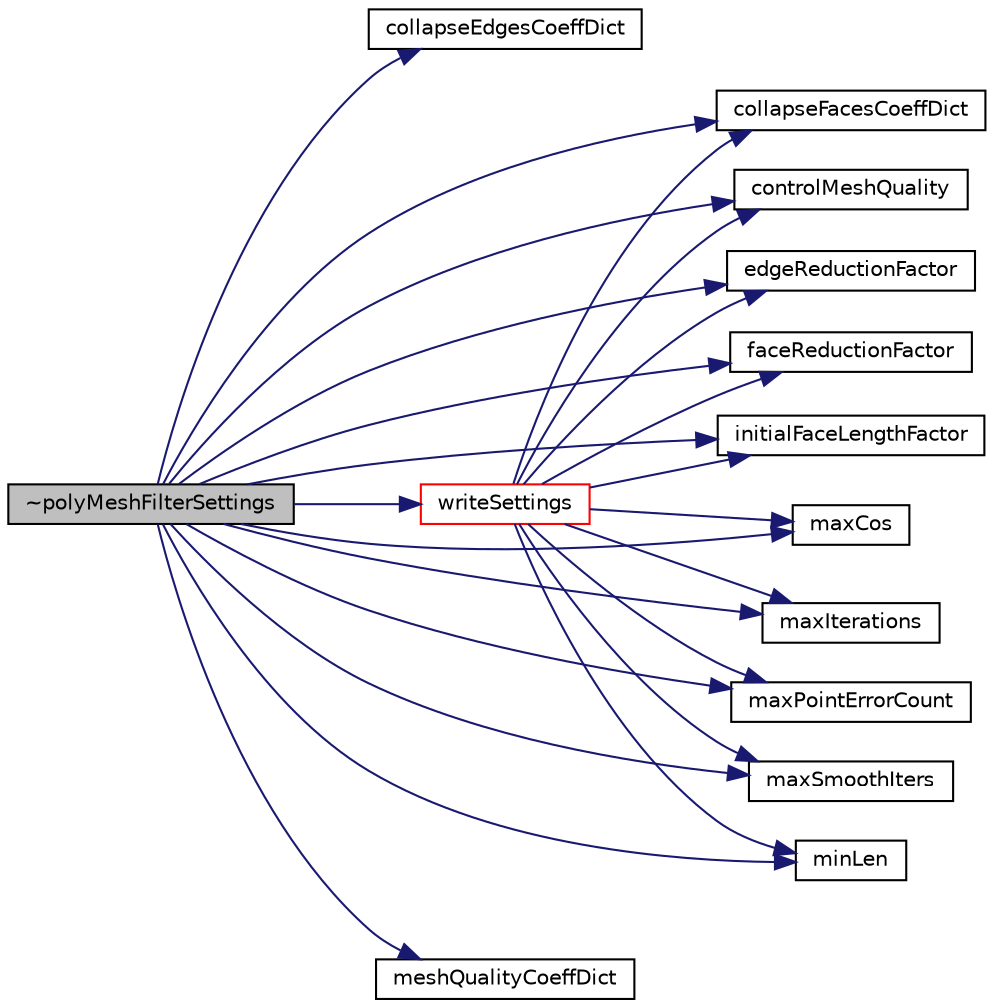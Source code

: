 digraph "~polyMeshFilterSettings"
{
  bgcolor="transparent";
  edge [fontname="Helvetica",fontsize="10",labelfontname="Helvetica",labelfontsize="10"];
  node [fontname="Helvetica",fontsize="10",shape=record];
  rankdir="LR";
  Node1 [label="~polyMeshFilterSettings",height=0.2,width=0.4,color="black", fillcolor="grey75", style="filled", fontcolor="black"];
  Node1 -> Node2 [color="midnightblue",fontsize="10",style="solid",fontname="Helvetica"];
  Node2 [label="collapseEdgesCoeffDict",height=0.2,width=0.4,color="black",URL="$a01920.html#aceabeda04b8715990b136953cc2e0402"];
  Node1 -> Node3 [color="midnightblue",fontsize="10",style="solid",fontname="Helvetica"];
  Node3 [label="collapseFacesCoeffDict",height=0.2,width=0.4,color="black",URL="$a01920.html#a3a51cf2f4488c0247a99fcb03ce6b61e"];
  Node1 -> Node4 [color="midnightblue",fontsize="10",style="solid",fontname="Helvetica"];
  Node4 [label="controlMeshQuality",height=0.2,width=0.4,color="black",URL="$a01920.html#ac73ce0145060344978b08aafea89eab2"];
  Node1 -> Node5 [color="midnightblue",fontsize="10",style="solid",fontname="Helvetica"];
  Node5 [label="edgeReductionFactor",height=0.2,width=0.4,color="black",URL="$a01920.html#abfb54096a5407eb1e548156bed536661"];
  Node1 -> Node6 [color="midnightblue",fontsize="10",style="solid",fontname="Helvetica"];
  Node6 [label="faceReductionFactor",height=0.2,width=0.4,color="black",URL="$a01920.html#ab5a6713c5b6b61c97d313ab50e503692"];
  Node1 -> Node7 [color="midnightblue",fontsize="10",style="solid",fontname="Helvetica"];
  Node7 [label="initialFaceLengthFactor",height=0.2,width=0.4,color="black",URL="$a01920.html#a3d8cbef88e3829d587363eed970fcde5"];
  Node1 -> Node8 [color="midnightblue",fontsize="10",style="solid",fontname="Helvetica"];
  Node8 [label="maxCos",height=0.2,width=0.4,color="black",URL="$a01920.html#ab858adaccc7d667a6f766c7583a395c5"];
  Node1 -> Node9 [color="midnightblue",fontsize="10",style="solid",fontname="Helvetica"];
  Node9 [label="maxIterations",height=0.2,width=0.4,color="black",URL="$a01920.html#a586850f4ccbeb64854d8bec296e8ce23"];
  Node1 -> Node10 [color="midnightblue",fontsize="10",style="solid",fontname="Helvetica"];
  Node10 [label="maxPointErrorCount",height=0.2,width=0.4,color="black",URL="$a01920.html#aa9197c3ebcaa9dab143c6a7cf6825bd6"];
  Node1 -> Node11 [color="midnightblue",fontsize="10",style="solid",fontname="Helvetica"];
  Node11 [label="maxSmoothIters",height=0.2,width=0.4,color="black",URL="$a01920.html#ad46a64364c81d0c59a5cbd7d190edeb6"];
  Node1 -> Node12 [color="midnightblue",fontsize="10",style="solid",fontname="Helvetica"];
  Node12 [label="meshQualityCoeffDict",height=0.2,width=0.4,color="black",URL="$a01920.html#af818a10b313e17e75c88a401aff6ca61"];
  Node1 -> Node13 [color="midnightblue",fontsize="10",style="solid",fontname="Helvetica"];
  Node13 [label="minLen",height=0.2,width=0.4,color="black",URL="$a01920.html#ae8b16860440d64390d3ddb337eb39ccd"];
  Node1 -> Node14 [color="midnightblue",fontsize="10",style="solid",fontname="Helvetica"];
  Node14 [label="writeSettings",height=0.2,width=0.4,color="red",URL="$a01920.html#abe3c585a1ab081cb386fb7c90e2bdb8c",tooltip="Write the settings to a stream. "];
  Node14 -> Node13 [color="midnightblue",fontsize="10",style="solid",fontname="Helvetica"];
  Node14 -> Node8 [color="midnightblue",fontsize="10",style="solid",fontname="Helvetica"];
  Node14 -> Node5 [color="midnightblue",fontsize="10",style="solid",fontname="Helvetica"];
  Node14 -> Node3 [color="midnightblue",fontsize="10",style="solid",fontname="Helvetica"];
  Node14 -> Node7 [color="midnightblue",fontsize="10",style="solid",fontname="Helvetica"];
  Node14 -> Node4 [color="midnightblue",fontsize="10",style="solid",fontname="Helvetica"];
  Node14 -> Node6 [color="midnightblue",fontsize="10",style="solid",fontname="Helvetica"];
  Node14 -> Node9 [color="midnightblue",fontsize="10",style="solid",fontname="Helvetica"];
  Node14 -> Node11 [color="midnightblue",fontsize="10",style="solid",fontname="Helvetica"];
  Node14 -> Node10 [color="midnightblue",fontsize="10",style="solid",fontname="Helvetica"];
}
